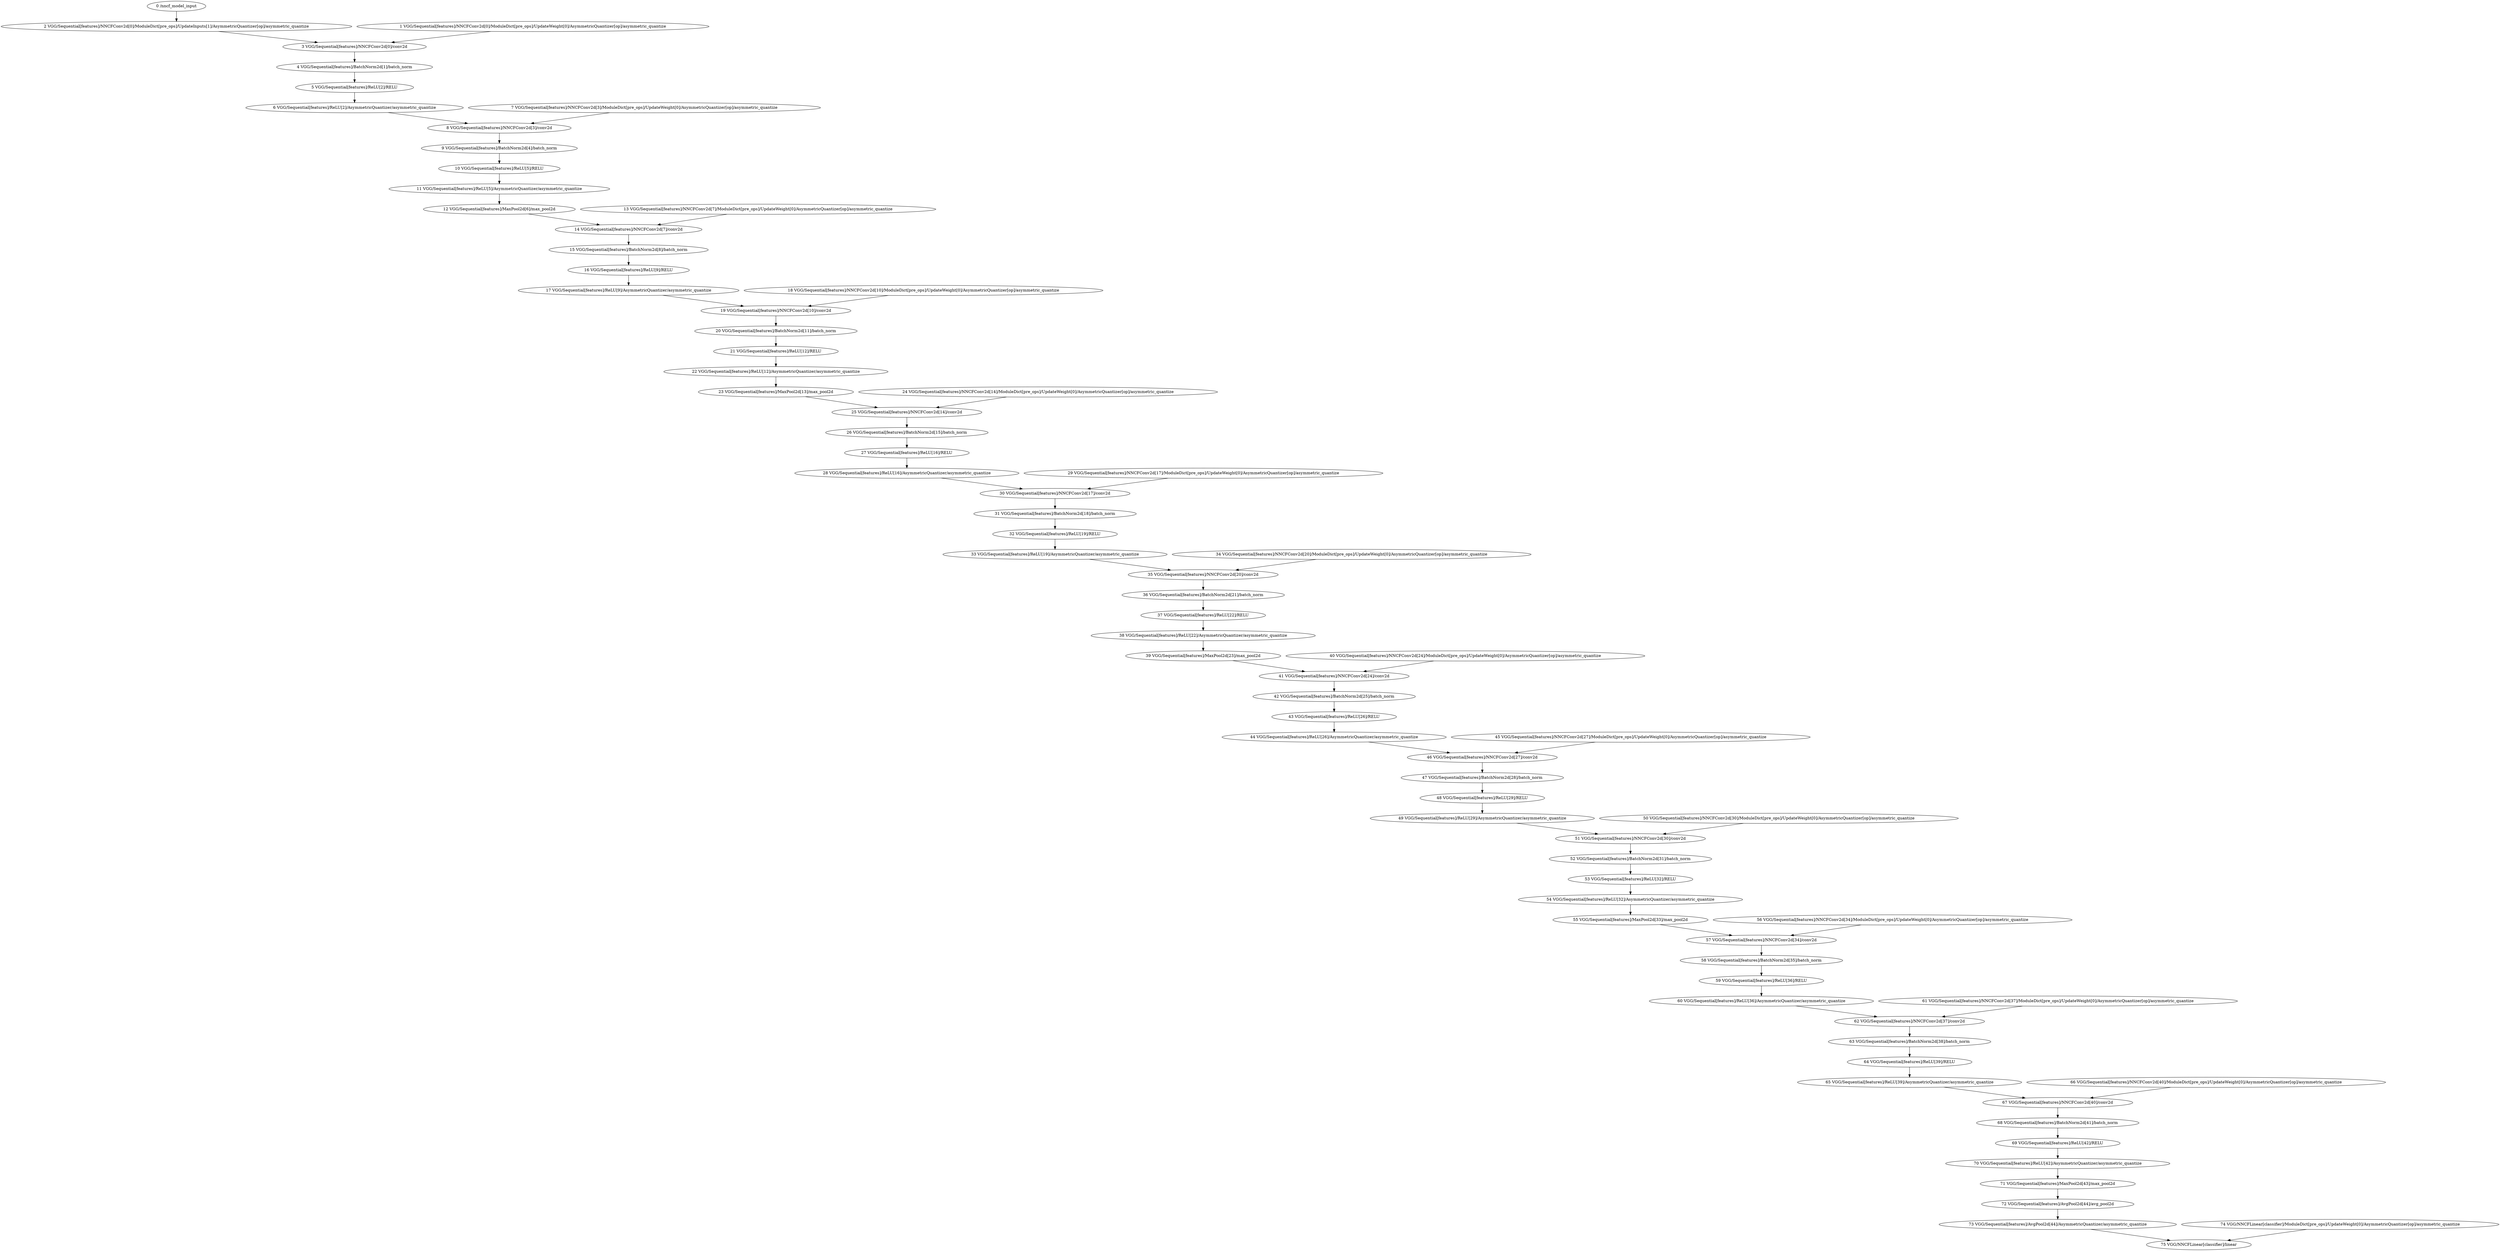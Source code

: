 strict digraph  {
"0 /nncf_model_input" [id=0, scope="", type=nncf_model_input];
"1 VGG/Sequential[features]/NNCFConv2d[0]/ModuleDict[pre_ops]/UpdateWeight[0]/AsymmetricQuantizer[op]/asymmetric_quantize" [id=1, scope="VGG/Sequential[features]/NNCFConv2d[0]/ModuleDict[pre_ops]/UpdateWeight[0]/AsymmetricQuantizer[op]", type=asymmetric_quantize];
"2 VGG/Sequential[features]/NNCFConv2d[0]/ModuleDict[pre_ops]/UpdateInputs[1]/AsymmetricQuantizer[op]/asymmetric_quantize" [id=2, scope="VGG/Sequential[features]/NNCFConv2d[0]/ModuleDict[pre_ops]/UpdateInputs[1]/AsymmetricQuantizer[op]", type=asymmetric_quantize];
"3 VGG/Sequential[features]/NNCFConv2d[0]/conv2d" [id=3, scope="VGG/Sequential[features]/NNCFConv2d[0]", type=conv2d];
"4 VGG/Sequential[features]/BatchNorm2d[1]/batch_norm" [id=4, scope="VGG/Sequential[features]/BatchNorm2d[1]", type=batch_norm];
"5 VGG/Sequential[features]/ReLU[2]/RELU" [id=5, scope="VGG/Sequential[features]/ReLU[2]", type=RELU];
"6 VGG/Sequential[features]/ReLU[2]/AsymmetricQuantizer/asymmetric_quantize" [id=6, scope="VGG/Sequential[features]/ReLU[2]/AsymmetricQuantizer", type=asymmetric_quantize];
"7 VGG/Sequential[features]/NNCFConv2d[3]/ModuleDict[pre_ops]/UpdateWeight[0]/AsymmetricQuantizer[op]/asymmetric_quantize" [id=7, scope="VGG/Sequential[features]/NNCFConv2d[3]/ModuleDict[pre_ops]/UpdateWeight[0]/AsymmetricQuantizer[op]", type=asymmetric_quantize];
"8 VGG/Sequential[features]/NNCFConv2d[3]/conv2d" [id=8, scope="VGG/Sequential[features]/NNCFConv2d[3]", type=conv2d];
"9 VGG/Sequential[features]/BatchNorm2d[4]/batch_norm" [id=9, scope="VGG/Sequential[features]/BatchNorm2d[4]", type=batch_norm];
"10 VGG/Sequential[features]/ReLU[5]/RELU" [id=10, scope="VGG/Sequential[features]/ReLU[5]", type=RELU];
"11 VGG/Sequential[features]/ReLU[5]/AsymmetricQuantizer/asymmetric_quantize" [id=11, scope="VGG/Sequential[features]/ReLU[5]/AsymmetricQuantizer", type=asymmetric_quantize];
"12 VGG/Sequential[features]/MaxPool2d[6]/max_pool2d" [id=12, scope="VGG/Sequential[features]/MaxPool2d[6]", type=max_pool2d];
"13 VGG/Sequential[features]/NNCFConv2d[7]/ModuleDict[pre_ops]/UpdateWeight[0]/AsymmetricQuantizer[op]/asymmetric_quantize" [id=13, scope="VGG/Sequential[features]/NNCFConv2d[7]/ModuleDict[pre_ops]/UpdateWeight[0]/AsymmetricQuantizer[op]", type=asymmetric_quantize];
"14 VGG/Sequential[features]/NNCFConv2d[7]/conv2d" [id=14, scope="VGG/Sequential[features]/NNCFConv2d[7]", type=conv2d];
"15 VGG/Sequential[features]/BatchNorm2d[8]/batch_norm" [id=15, scope="VGG/Sequential[features]/BatchNorm2d[8]", type=batch_norm];
"16 VGG/Sequential[features]/ReLU[9]/RELU" [id=16, scope="VGG/Sequential[features]/ReLU[9]", type=RELU];
"17 VGG/Sequential[features]/ReLU[9]/AsymmetricQuantizer/asymmetric_quantize" [id=17, scope="VGG/Sequential[features]/ReLU[9]/AsymmetricQuantizer", type=asymmetric_quantize];
"18 VGG/Sequential[features]/NNCFConv2d[10]/ModuleDict[pre_ops]/UpdateWeight[0]/AsymmetricQuantizer[op]/asymmetric_quantize" [id=18, scope="VGG/Sequential[features]/NNCFConv2d[10]/ModuleDict[pre_ops]/UpdateWeight[0]/AsymmetricQuantizer[op]", type=asymmetric_quantize];
"19 VGG/Sequential[features]/NNCFConv2d[10]/conv2d" [id=19, scope="VGG/Sequential[features]/NNCFConv2d[10]", type=conv2d];
"20 VGG/Sequential[features]/BatchNorm2d[11]/batch_norm" [id=20, scope="VGG/Sequential[features]/BatchNorm2d[11]", type=batch_norm];
"21 VGG/Sequential[features]/ReLU[12]/RELU" [id=21, scope="VGG/Sequential[features]/ReLU[12]", type=RELU];
"22 VGG/Sequential[features]/ReLU[12]/AsymmetricQuantizer/asymmetric_quantize" [id=22, scope="VGG/Sequential[features]/ReLU[12]/AsymmetricQuantizer", type=asymmetric_quantize];
"23 VGG/Sequential[features]/MaxPool2d[13]/max_pool2d" [id=23, scope="VGG/Sequential[features]/MaxPool2d[13]", type=max_pool2d];
"24 VGG/Sequential[features]/NNCFConv2d[14]/ModuleDict[pre_ops]/UpdateWeight[0]/AsymmetricQuantizer[op]/asymmetric_quantize" [id=24, scope="VGG/Sequential[features]/NNCFConv2d[14]/ModuleDict[pre_ops]/UpdateWeight[0]/AsymmetricQuantizer[op]", type=asymmetric_quantize];
"25 VGG/Sequential[features]/NNCFConv2d[14]/conv2d" [id=25, scope="VGG/Sequential[features]/NNCFConv2d[14]", type=conv2d];
"26 VGG/Sequential[features]/BatchNorm2d[15]/batch_norm" [id=26, scope="VGG/Sequential[features]/BatchNorm2d[15]", type=batch_norm];
"27 VGG/Sequential[features]/ReLU[16]/RELU" [id=27, scope="VGG/Sequential[features]/ReLU[16]", type=RELU];
"28 VGG/Sequential[features]/ReLU[16]/AsymmetricQuantizer/asymmetric_quantize" [id=28, scope="VGG/Sequential[features]/ReLU[16]/AsymmetricQuantizer", type=asymmetric_quantize];
"29 VGG/Sequential[features]/NNCFConv2d[17]/ModuleDict[pre_ops]/UpdateWeight[0]/AsymmetricQuantizer[op]/asymmetric_quantize" [id=29, scope="VGG/Sequential[features]/NNCFConv2d[17]/ModuleDict[pre_ops]/UpdateWeight[0]/AsymmetricQuantizer[op]", type=asymmetric_quantize];
"30 VGG/Sequential[features]/NNCFConv2d[17]/conv2d" [id=30, scope="VGG/Sequential[features]/NNCFConv2d[17]", type=conv2d];
"31 VGG/Sequential[features]/BatchNorm2d[18]/batch_norm" [id=31, scope="VGG/Sequential[features]/BatchNorm2d[18]", type=batch_norm];
"32 VGG/Sequential[features]/ReLU[19]/RELU" [id=32, scope="VGG/Sequential[features]/ReLU[19]", type=RELU];
"33 VGG/Sequential[features]/ReLU[19]/AsymmetricQuantizer/asymmetric_quantize" [id=33, scope="VGG/Sequential[features]/ReLU[19]/AsymmetricQuantizer", type=asymmetric_quantize];
"34 VGG/Sequential[features]/NNCFConv2d[20]/ModuleDict[pre_ops]/UpdateWeight[0]/AsymmetricQuantizer[op]/asymmetric_quantize" [id=34, scope="VGG/Sequential[features]/NNCFConv2d[20]/ModuleDict[pre_ops]/UpdateWeight[0]/AsymmetricQuantizer[op]", type=asymmetric_quantize];
"35 VGG/Sequential[features]/NNCFConv2d[20]/conv2d" [id=35, scope="VGG/Sequential[features]/NNCFConv2d[20]", type=conv2d];
"36 VGG/Sequential[features]/BatchNorm2d[21]/batch_norm" [id=36, scope="VGG/Sequential[features]/BatchNorm2d[21]", type=batch_norm];
"37 VGG/Sequential[features]/ReLU[22]/RELU" [id=37, scope="VGG/Sequential[features]/ReLU[22]", type=RELU];
"38 VGG/Sequential[features]/ReLU[22]/AsymmetricQuantizer/asymmetric_quantize" [id=38, scope="VGG/Sequential[features]/ReLU[22]/AsymmetricQuantizer", type=asymmetric_quantize];
"39 VGG/Sequential[features]/MaxPool2d[23]/max_pool2d" [id=39, scope="VGG/Sequential[features]/MaxPool2d[23]", type=max_pool2d];
"40 VGG/Sequential[features]/NNCFConv2d[24]/ModuleDict[pre_ops]/UpdateWeight[0]/AsymmetricQuantizer[op]/asymmetric_quantize" [id=40, scope="VGG/Sequential[features]/NNCFConv2d[24]/ModuleDict[pre_ops]/UpdateWeight[0]/AsymmetricQuantizer[op]", type=asymmetric_quantize];
"41 VGG/Sequential[features]/NNCFConv2d[24]/conv2d" [id=41, scope="VGG/Sequential[features]/NNCFConv2d[24]", type=conv2d];
"42 VGG/Sequential[features]/BatchNorm2d[25]/batch_norm" [id=42, scope="VGG/Sequential[features]/BatchNorm2d[25]", type=batch_norm];
"43 VGG/Sequential[features]/ReLU[26]/RELU" [id=43, scope="VGG/Sequential[features]/ReLU[26]", type=RELU];
"44 VGG/Sequential[features]/ReLU[26]/AsymmetricQuantizer/asymmetric_quantize" [id=44, scope="VGG/Sequential[features]/ReLU[26]/AsymmetricQuantizer", type=asymmetric_quantize];
"45 VGG/Sequential[features]/NNCFConv2d[27]/ModuleDict[pre_ops]/UpdateWeight[0]/AsymmetricQuantizer[op]/asymmetric_quantize" [id=45, scope="VGG/Sequential[features]/NNCFConv2d[27]/ModuleDict[pre_ops]/UpdateWeight[0]/AsymmetricQuantizer[op]", type=asymmetric_quantize];
"46 VGG/Sequential[features]/NNCFConv2d[27]/conv2d" [id=46, scope="VGG/Sequential[features]/NNCFConv2d[27]", type=conv2d];
"47 VGG/Sequential[features]/BatchNorm2d[28]/batch_norm" [id=47, scope="VGG/Sequential[features]/BatchNorm2d[28]", type=batch_norm];
"48 VGG/Sequential[features]/ReLU[29]/RELU" [id=48, scope="VGG/Sequential[features]/ReLU[29]", type=RELU];
"49 VGG/Sequential[features]/ReLU[29]/AsymmetricQuantizer/asymmetric_quantize" [id=49, scope="VGG/Sequential[features]/ReLU[29]/AsymmetricQuantizer", type=asymmetric_quantize];
"50 VGG/Sequential[features]/NNCFConv2d[30]/ModuleDict[pre_ops]/UpdateWeight[0]/AsymmetricQuantizer[op]/asymmetric_quantize" [id=50, scope="VGG/Sequential[features]/NNCFConv2d[30]/ModuleDict[pre_ops]/UpdateWeight[0]/AsymmetricQuantizer[op]", type=asymmetric_quantize];
"51 VGG/Sequential[features]/NNCFConv2d[30]/conv2d" [id=51, scope="VGG/Sequential[features]/NNCFConv2d[30]", type=conv2d];
"52 VGG/Sequential[features]/BatchNorm2d[31]/batch_norm" [id=52, scope="VGG/Sequential[features]/BatchNorm2d[31]", type=batch_norm];
"53 VGG/Sequential[features]/ReLU[32]/RELU" [id=53, scope="VGG/Sequential[features]/ReLU[32]", type=RELU];
"54 VGG/Sequential[features]/ReLU[32]/AsymmetricQuantizer/asymmetric_quantize" [id=54, scope="VGG/Sequential[features]/ReLU[32]/AsymmetricQuantizer", type=asymmetric_quantize];
"55 VGG/Sequential[features]/MaxPool2d[33]/max_pool2d" [id=55, scope="VGG/Sequential[features]/MaxPool2d[33]", type=max_pool2d];
"56 VGG/Sequential[features]/NNCFConv2d[34]/ModuleDict[pre_ops]/UpdateWeight[0]/AsymmetricQuantizer[op]/asymmetric_quantize" [id=56, scope="VGG/Sequential[features]/NNCFConv2d[34]/ModuleDict[pre_ops]/UpdateWeight[0]/AsymmetricQuantizer[op]", type=asymmetric_quantize];
"57 VGG/Sequential[features]/NNCFConv2d[34]/conv2d" [id=57, scope="VGG/Sequential[features]/NNCFConv2d[34]", type=conv2d];
"58 VGG/Sequential[features]/BatchNorm2d[35]/batch_norm" [id=58, scope="VGG/Sequential[features]/BatchNorm2d[35]", type=batch_norm];
"59 VGG/Sequential[features]/ReLU[36]/RELU" [id=59, scope="VGG/Sequential[features]/ReLU[36]", type=RELU];
"60 VGG/Sequential[features]/ReLU[36]/AsymmetricQuantizer/asymmetric_quantize" [id=60, scope="VGG/Sequential[features]/ReLU[36]/AsymmetricQuantizer", type=asymmetric_quantize];
"61 VGG/Sequential[features]/NNCFConv2d[37]/ModuleDict[pre_ops]/UpdateWeight[0]/AsymmetricQuantizer[op]/asymmetric_quantize" [id=61, scope="VGG/Sequential[features]/NNCFConv2d[37]/ModuleDict[pre_ops]/UpdateWeight[0]/AsymmetricQuantizer[op]", type=asymmetric_quantize];
"62 VGG/Sequential[features]/NNCFConv2d[37]/conv2d" [id=62, scope="VGG/Sequential[features]/NNCFConv2d[37]", type=conv2d];
"63 VGG/Sequential[features]/BatchNorm2d[38]/batch_norm" [id=63, scope="VGG/Sequential[features]/BatchNorm2d[38]", type=batch_norm];
"64 VGG/Sequential[features]/ReLU[39]/RELU" [id=64, scope="VGG/Sequential[features]/ReLU[39]", type=RELU];
"65 VGG/Sequential[features]/ReLU[39]/AsymmetricQuantizer/asymmetric_quantize" [id=65, scope="VGG/Sequential[features]/ReLU[39]/AsymmetricQuantizer", type=asymmetric_quantize];
"66 VGG/Sequential[features]/NNCFConv2d[40]/ModuleDict[pre_ops]/UpdateWeight[0]/AsymmetricQuantizer[op]/asymmetric_quantize" [id=66, scope="VGG/Sequential[features]/NNCFConv2d[40]/ModuleDict[pre_ops]/UpdateWeight[0]/AsymmetricQuantizer[op]", type=asymmetric_quantize];
"67 VGG/Sequential[features]/NNCFConv2d[40]/conv2d" [id=67, scope="VGG/Sequential[features]/NNCFConv2d[40]", type=conv2d];
"68 VGG/Sequential[features]/BatchNorm2d[41]/batch_norm" [id=68, scope="VGG/Sequential[features]/BatchNorm2d[41]", type=batch_norm];
"69 VGG/Sequential[features]/ReLU[42]/RELU" [id=69, scope="VGG/Sequential[features]/ReLU[42]", type=RELU];
"70 VGG/Sequential[features]/ReLU[42]/AsymmetricQuantizer/asymmetric_quantize" [id=70, scope="VGG/Sequential[features]/ReLU[42]/AsymmetricQuantizer", type=asymmetric_quantize];
"71 VGG/Sequential[features]/MaxPool2d[43]/max_pool2d" [id=71, scope="VGG/Sequential[features]/MaxPool2d[43]", type=max_pool2d];
"72 VGG/Sequential[features]/AvgPool2d[44]/avg_pool2d" [id=72, scope="VGG/Sequential[features]/AvgPool2d[44]", type=avg_pool2d];
"73 VGG/Sequential[features]/AvgPool2d[44]/AsymmetricQuantizer/asymmetric_quantize" [id=73, scope="VGG/Sequential[features]/AvgPool2d[44]/AsymmetricQuantizer", type=asymmetric_quantize];
"74 VGG/NNCFLinear[classifier]/ModuleDict[pre_ops]/UpdateWeight[0]/AsymmetricQuantizer[op]/asymmetric_quantize" [id=74, scope="VGG/NNCFLinear[classifier]/ModuleDict[pre_ops]/UpdateWeight[0]/AsymmetricQuantizer[op]", type=asymmetric_quantize];
"75 VGG/NNCFLinear[classifier]/linear" [id=75, scope="VGG/NNCFLinear[classifier]", type=linear];
"0 /nncf_model_input" -> "2 VGG/Sequential[features]/NNCFConv2d[0]/ModuleDict[pre_ops]/UpdateInputs[1]/AsymmetricQuantizer[op]/asymmetric_quantize";
"1 VGG/Sequential[features]/NNCFConv2d[0]/ModuleDict[pre_ops]/UpdateWeight[0]/AsymmetricQuantizer[op]/asymmetric_quantize" -> "3 VGG/Sequential[features]/NNCFConv2d[0]/conv2d";
"2 VGG/Sequential[features]/NNCFConv2d[0]/ModuleDict[pre_ops]/UpdateInputs[1]/AsymmetricQuantizer[op]/asymmetric_quantize" -> "3 VGG/Sequential[features]/NNCFConv2d[0]/conv2d";
"3 VGG/Sequential[features]/NNCFConv2d[0]/conv2d" -> "4 VGG/Sequential[features]/BatchNorm2d[1]/batch_norm";
"4 VGG/Sequential[features]/BatchNorm2d[1]/batch_norm" -> "5 VGG/Sequential[features]/ReLU[2]/RELU";
"5 VGG/Sequential[features]/ReLU[2]/RELU" -> "6 VGG/Sequential[features]/ReLU[2]/AsymmetricQuantizer/asymmetric_quantize";
"6 VGG/Sequential[features]/ReLU[2]/AsymmetricQuantizer/asymmetric_quantize" -> "8 VGG/Sequential[features]/NNCFConv2d[3]/conv2d";
"7 VGG/Sequential[features]/NNCFConv2d[3]/ModuleDict[pre_ops]/UpdateWeight[0]/AsymmetricQuantizer[op]/asymmetric_quantize" -> "8 VGG/Sequential[features]/NNCFConv2d[3]/conv2d";
"8 VGG/Sequential[features]/NNCFConv2d[3]/conv2d" -> "9 VGG/Sequential[features]/BatchNorm2d[4]/batch_norm";
"9 VGG/Sequential[features]/BatchNorm2d[4]/batch_norm" -> "10 VGG/Sequential[features]/ReLU[5]/RELU";
"10 VGG/Sequential[features]/ReLU[5]/RELU" -> "11 VGG/Sequential[features]/ReLU[5]/AsymmetricQuantizer/asymmetric_quantize";
"11 VGG/Sequential[features]/ReLU[5]/AsymmetricQuantizer/asymmetric_quantize" -> "12 VGG/Sequential[features]/MaxPool2d[6]/max_pool2d";
"12 VGG/Sequential[features]/MaxPool2d[6]/max_pool2d" -> "14 VGG/Sequential[features]/NNCFConv2d[7]/conv2d";
"13 VGG/Sequential[features]/NNCFConv2d[7]/ModuleDict[pre_ops]/UpdateWeight[0]/AsymmetricQuantizer[op]/asymmetric_quantize" -> "14 VGG/Sequential[features]/NNCFConv2d[7]/conv2d";
"14 VGG/Sequential[features]/NNCFConv2d[7]/conv2d" -> "15 VGG/Sequential[features]/BatchNorm2d[8]/batch_norm";
"15 VGG/Sequential[features]/BatchNorm2d[8]/batch_norm" -> "16 VGG/Sequential[features]/ReLU[9]/RELU";
"16 VGG/Sequential[features]/ReLU[9]/RELU" -> "17 VGG/Sequential[features]/ReLU[9]/AsymmetricQuantizer/asymmetric_quantize";
"17 VGG/Sequential[features]/ReLU[9]/AsymmetricQuantizer/asymmetric_quantize" -> "19 VGG/Sequential[features]/NNCFConv2d[10]/conv2d";
"18 VGG/Sequential[features]/NNCFConv2d[10]/ModuleDict[pre_ops]/UpdateWeight[0]/AsymmetricQuantizer[op]/asymmetric_quantize" -> "19 VGG/Sequential[features]/NNCFConv2d[10]/conv2d";
"19 VGG/Sequential[features]/NNCFConv2d[10]/conv2d" -> "20 VGG/Sequential[features]/BatchNorm2d[11]/batch_norm";
"20 VGG/Sequential[features]/BatchNorm2d[11]/batch_norm" -> "21 VGG/Sequential[features]/ReLU[12]/RELU";
"21 VGG/Sequential[features]/ReLU[12]/RELU" -> "22 VGG/Sequential[features]/ReLU[12]/AsymmetricQuantizer/asymmetric_quantize";
"22 VGG/Sequential[features]/ReLU[12]/AsymmetricQuantizer/asymmetric_quantize" -> "23 VGG/Sequential[features]/MaxPool2d[13]/max_pool2d";
"23 VGG/Sequential[features]/MaxPool2d[13]/max_pool2d" -> "25 VGG/Sequential[features]/NNCFConv2d[14]/conv2d";
"24 VGG/Sequential[features]/NNCFConv2d[14]/ModuleDict[pre_ops]/UpdateWeight[0]/AsymmetricQuantizer[op]/asymmetric_quantize" -> "25 VGG/Sequential[features]/NNCFConv2d[14]/conv2d";
"25 VGG/Sequential[features]/NNCFConv2d[14]/conv2d" -> "26 VGG/Sequential[features]/BatchNorm2d[15]/batch_norm";
"26 VGG/Sequential[features]/BatchNorm2d[15]/batch_norm" -> "27 VGG/Sequential[features]/ReLU[16]/RELU";
"27 VGG/Sequential[features]/ReLU[16]/RELU" -> "28 VGG/Sequential[features]/ReLU[16]/AsymmetricQuantizer/asymmetric_quantize";
"28 VGG/Sequential[features]/ReLU[16]/AsymmetricQuantizer/asymmetric_quantize" -> "30 VGG/Sequential[features]/NNCFConv2d[17]/conv2d";
"29 VGG/Sequential[features]/NNCFConv2d[17]/ModuleDict[pre_ops]/UpdateWeight[0]/AsymmetricQuantizer[op]/asymmetric_quantize" -> "30 VGG/Sequential[features]/NNCFConv2d[17]/conv2d";
"30 VGG/Sequential[features]/NNCFConv2d[17]/conv2d" -> "31 VGG/Sequential[features]/BatchNorm2d[18]/batch_norm";
"31 VGG/Sequential[features]/BatchNorm2d[18]/batch_norm" -> "32 VGG/Sequential[features]/ReLU[19]/RELU";
"32 VGG/Sequential[features]/ReLU[19]/RELU" -> "33 VGG/Sequential[features]/ReLU[19]/AsymmetricQuantizer/asymmetric_quantize";
"33 VGG/Sequential[features]/ReLU[19]/AsymmetricQuantizer/asymmetric_quantize" -> "35 VGG/Sequential[features]/NNCFConv2d[20]/conv2d";
"34 VGG/Sequential[features]/NNCFConv2d[20]/ModuleDict[pre_ops]/UpdateWeight[0]/AsymmetricQuantizer[op]/asymmetric_quantize" -> "35 VGG/Sequential[features]/NNCFConv2d[20]/conv2d";
"35 VGG/Sequential[features]/NNCFConv2d[20]/conv2d" -> "36 VGG/Sequential[features]/BatchNorm2d[21]/batch_norm";
"36 VGG/Sequential[features]/BatchNorm2d[21]/batch_norm" -> "37 VGG/Sequential[features]/ReLU[22]/RELU";
"37 VGG/Sequential[features]/ReLU[22]/RELU" -> "38 VGG/Sequential[features]/ReLU[22]/AsymmetricQuantizer/asymmetric_quantize";
"38 VGG/Sequential[features]/ReLU[22]/AsymmetricQuantizer/asymmetric_quantize" -> "39 VGG/Sequential[features]/MaxPool2d[23]/max_pool2d";
"39 VGG/Sequential[features]/MaxPool2d[23]/max_pool2d" -> "41 VGG/Sequential[features]/NNCFConv2d[24]/conv2d";
"40 VGG/Sequential[features]/NNCFConv2d[24]/ModuleDict[pre_ops]/UpdateWeight[0]/AsymmetricQuantizer[op]/asymmetric_quantize" -> "41 VGG/Sequential[features]/NNCFConv2d[24]/conv2d";
"41 VGG/Sequential[features]/NNCFConv2d[24]/conv2d" -> "42 VGG/Sequential[features]/BatchNorm2d[25]/batch_norm";
"42 VGG/Sequential[features]/BatchNorm2d[25]/batch_norm" -> "43 VGG/Sequential[features]/ReLU[26]/RELU";
"43 VGG/Sequential[features]/ReLU[26]/RELU" -> "44 VGG/Sequential[features]/ReLU[26]/AsymmetricQuantizer/asymmetric_quantize";
"44 VGG/Sequential[features]/ReLU[26]/AsymmetricQuantizer/asymmetric_quantize" -> "46 VGG/Sequential[features]/NNCFConv2d[27]/conv2d";
"45 VGG/Sequential[features]/NNCFConv2d[27]/ModuleDict[pre_ops]/UpdateWeight[0]/AsymmetricQuantizer[op]/asymmetric_quantize" -> "46 VGG/Sequential[features]/NNCFConv2d[27]/conv2d";
"46 VGG/Sequential[features]/NNCFConv2d[27]/conv2d" -> "47 VGG/Sequential[features]/BatchNorm2d[28]/batch_norm";
"47 VGG/Sequential[features]/BatchNorm2d[28]/batch_norm" -> "48 VGG/Sequential[features]/ReLU[29]/RELU";
"48 VGG/Sequential[features]/ReLU[29]/RELU" -> "49 VGG/Sequential[features]/ReLU[29]/AsymmetricQuantizer/asymmetric_quantize";
"49 VGG/Sequential[features]/ReLU[29]/AsymmetricQuantizer/asymmetric_quantize" -> "51 VGG/Sequential[features]/NNCFConv2d[30]/conv2d";
"50 VGG/Sequential[features]/NNCFConv2d[30]/ModuleDict[pre_ops]/UpdateWeight[0]/AsymmetricQuantizer[op]/asymmetric_quantize" -> "51 VGG/Sequential[features]/NNCFConv2d[30]/conv2d";
"51 VGG/Sequential[features]/NNCFConv2d[30]/conv2d" -> "52 VGG/Sequential[features]/BatchNorm2d[31]/batch_norm";
"52 VGG/Sequential[features]/BatchNorm2d[31]/batch_norm" -> "53 VGG/Sequential[features]/ReLU[32]/RELU";
"53 VGG/Sequential[features]/ReLU[32]/RELU" -> "54 VGG/Sequential[features]/ReLU[32]/AsymmetricQuantizer/asymmetric_quantize";
"54 VGG/Sequential[features]/ReLU[32]/AsymmetricQuantizer/asymmetric_quantize" -> "55 VGG/Sequential[features]/MaxPool2d[33]/max_pool2d";
"55 VGG/Sequential[features]/MaxPool2d[33]/max_pool2d" -> "57 VGG/Sequential[features]/NNCFConv2d[34]/conv2d";
"56 VGG/Sequential[features]/NNCFConv2d[34]/ModuleDict[pre_ops]/UpdateWeight[0]/AsymmetricQuantizer[op]/asymmetric_quantize" -> "57 VGG/Sequential[features]/NNCFConv2d[34]/conv2d";
"57 VGG/Sequential[features]/NNCFConv2d[34]/conv2d" -> "58 VGG/Sequential[features]/BatchNorm2d[35]/batch_norm";
"58 VGG/Sequential[features]/BatchNorm2d[35]/batch_norm" -> "59 VGG/Sequential[features]/ReLU[36]/RELU";
"59 VGG/Sequential[features]/ReLU[36]/RELU" -> "60 VGG/Sequential[features]/ReLU[36]/AsymmetricQuantizer/asymmetric_quantize";
"60 VGG/Sequential[features]/ReLU[36]/AsymmetricQuantizer/asymmetric_quantize" -> "62 VGG/Sequential[features]/NNCFConv2d[37]/conv2d";
"61 VGG/Sequential[features]/NNCFConv2d[37]/ModuleDict[pre_ops]/UpdateWeight[0]/AsymmetricQuantizer[op]/asymmetric_quantize" -> "62 VGG/Sequential[features]/NNCFConv2d[37]/conv2d";
"62 VGG/Sequential[features]/NNCFConv2d[37]/conv2d" -> "63 VGG/Sequential[features]/BatchNorm2d[38]/batch_norm";
"63 VGG/Sequential[features]/BatchNorm2d[38]/batch_norm" -> "64 VGG/Sequential[features]/ReLU[39]/RELU";
"64 VGG/Sequential[features]/ReLU[39]/RELU" -> "65 VGG/Sequential[features]/ReLU[39]/AsymmetricQuantizer/asymmetric_quantize";
"65 VGG/Sequential[features]/ReLU[39]/AsymmetricQuantizer/asymmetric_quantize" -> "67 VGG/Sequential[features]/NNCFConv2d[40]/conv2d";
"66 VGG/Sequential[features]/NNCFConv2d[40]/ModuleDict[pre_ops]/UpdateWeight[0]/AsymmetricQuantizer[op]/asymmetric_quantize" -> "67 VGG/Sequential[features]/NNCFConv2d[40]/conv2d";
"67 VGG/Sequential[features]/NNCFConv2d[40]/conv2d" -> "68 VGG/Sequential[features]/BatchNorm2d[41]/batch_norm";
"68 VGG/Sequential[features]/BatchNorm2d[41]/batch_norm" -> "69 VGG/Sequential[features]/ReLU[42]/RELU";
"69 VGG/Sequential[features]/ReLU[42]/RELU" -> "70 VGG/Sequential[features]/ReLU[42]/AsymmetricQuantizer/asymmetric_quantize";
"70 VGG/Sequential[features]/ReLU[42]/AsymmetricQuantizer/asymmetric_quantize" -> "71 VGG/Sequential[features]/MaxPool2d[43]/max_pool2d";
"71 VGG/Sequential[features]/MaxPool2d[43]/max_pool2d" -> "72 VGG/Sequential[features]/AvgPool2d[44]/avg_pool2d";
"72 VGG/Sequential[features]/AvgPool2d[44]/avg_pool2d" -> "73 VGG/Sequential[features]/AvgPool2d[44]/AsymmetricQuantizer/asymmetric_quantize";
"73 VGG/Sequential[features]/AvgPool2d[44]/AsymmetricQuantizer/asymmetric_quantize" -> "75 VGG/NNCFLinear[classifier]/linear";
"74 VGG/NNCFLinear[classifier]/ModuleDict[pre_ops]/UpdateWeight[0]/AsymmetricQuantizer[op]/asymmetric_quantize" -> "75 VGG/NNCFLinear[classifier]/linear";
}
